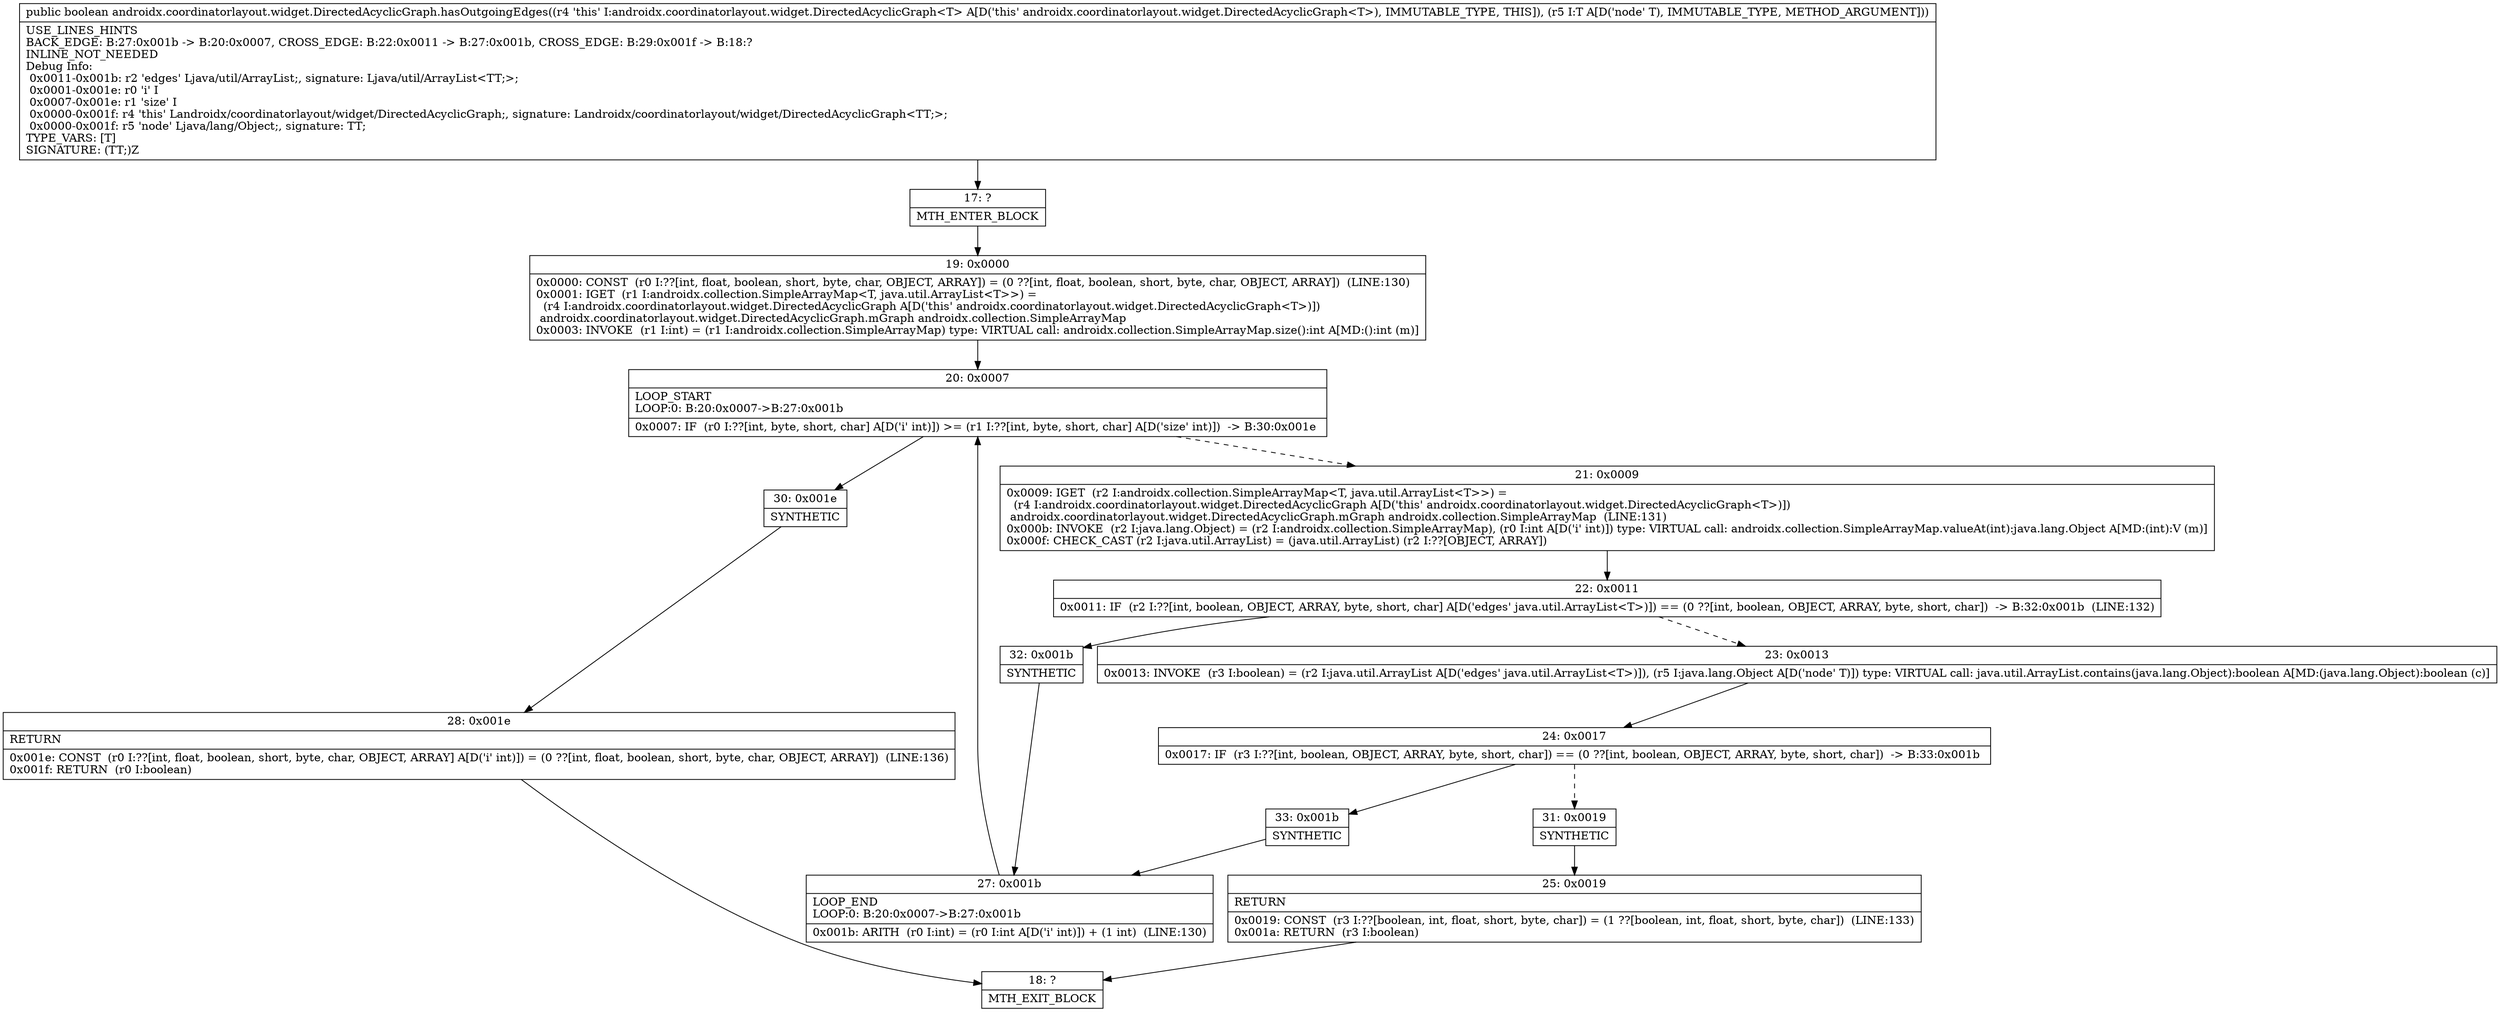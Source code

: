 digraph "CFG forandroidx.coordinatorlayout.widget.DirectedAcyclicGraph.hasOutgoingEdges(Ljava\/lang\/Object;)Z" {
Node_17 [shape=record,label="{17\:\ ?|MTH_ENTER_BLOCK\l}"];
Node_19 [shape=record,label="{19\:\ 0x0000|0x0000: CONST  (r0 I:??[int, float, boolean, short, byte, char, OBJECT, ARRAY]) = (0 ??[int, float, boolean, short, byte, char, OBJECT, ARRAY])  (LINE:130)\l0x0001: IGET  (r1 I:androidx.collection.SimpleArrayMap\<T, java.util.ArrayList\<T\>\>) = \l  (r4 I:androidx.coordinatorlayout.widget.DirectedAcyclicGraph A[D('this' androidx.coordinatorlayout.widget.DirectedAcyclicGraph\<T\>)])\l androidx.coordinatorlayout.widget.DirectedAcyclicGraph.mGraph androidx.collection.SimpleArrayMap \l0x0003: INVOKE  (r1 I:int) = (r1 I:androidx.collection.SimpleArrayMap) type: VIRTUAL call: androidx.collection.SimpleArrayMap.size():int A[MD:():int (m)]\l}"];
Node_20 [shape=record,label="{20\:\ 0x0007|LOOP_START\lLOOP:0: B:20:0x0007\-\>B:27:0x001b\l|0x0007: IF  (r0 I:??[int, byte, short, char] A[D('i' int)]) \>= (r1 I:??[int, byte, short, char] A[D('size' int)])  \-\> B:30:0x001e \l}"];
Node_21 [shape=record,label="{21\:\ 0x0009|0x0009: IGET  (r2 I:androidx.collection.SimpleArrayMap\<T, java.util.ArrayList\<T\>\>) = \l  (r4 I:androidx.coordinatorlayout.widget.DirectedAcyclicGraph A[D('this' androidx.coordinatorlayout.widget.DirectedAcyclicGraph\<T\>)])\l androidx.coordinatorlayout.widget.DirectedAcyclicGraph.mGraph androidx.collection.SimpleArrayMap  (LINE:131)\l0x000b: INVOKE  (r2 I:java.lang.Object) = (r2 I:androidx.collection.SimpleArrayMap), (r0 I:int A[D('i' int)]) type: VIRTUAL call: androidx.collection.SimpleArrayMap.valueAt(int):java.lang.Object A[MD:(int):V (m)]\l0x000f: CHECK_CAST (r2 I:java.util.ArrayList) = (java.util.ArrayList) (r2 I:??[OBJECT, ARRAY]) \l}"];
Node_22 [shape=record,label="{22\:\ 0x0011|0x0011: IF  (r2 I:??[int, boolean, OBJECT, ARRAY, byte, short, char] A[D('edges' java.util.ArrayList\<T\>)]) == (0 ??[int, boolean, OBJECT, ARRAY, byte, short, char])  \-\> B:32:0x001b  (LINE:132)\l}"];
Node_23 [shape=record,label="{23\:\ 0x0013|0x0013: INVOKE  (r3 I:boolean) = (r2 I:java.util.ArrayList A[D('edges' java.util.ArrayList\<T\>)]), (r5 I:java.lang.Object A[D('node' T)]) type: VIRTUAL call: java.util.ArrayList.contains(java.lang.Object):boolean A[MD:(java.lang.Object):boolean (c)]\l}"];
Node_24 [shape=record,label="{24\:\ 0x0017|0x0017: IF  (r3 I:??[int, boolean, OBJECT, ARRAY, byte, short, char]) == (0 ??[int, boolean, OBJECT, ARRAY, byte, short, char])  \-\> B:33:0x001b \l}"];
Node_31 [shape=record,label="{31\:\ 0x0019|SYNTHETIC\l}"];
Node_25 [shape=record,label="{25\:\ 0x0019|RETURN\l|0x0019: CONST  (r3 I:??[boolean, int, float, short, byte, char]) = (1 ??[boolean, int, float, short, byte, char])  (LINE:133)\l0x001a: RETURN  (r3 I:boolean) \l}"];
Node_18 [shape=record,label="{18\:\ ?|MTH_EXIT_BLOCK\l}"];
Node_33 [shape=record,label="{33\:\ 0x001b|SYNTHETIC\l}"];
Node_27 [shape=record,label="{27\:\ 0x001b|LOOP_END\lLOOP:0: B:20:0x0007\-\>B:27:0x001b\l|0x001b: ARITH  (r0 I:int) = (r0 I:int A[D('i' int)]) + (1 int)  (LINE:130)\l}"];
Node_32 [shape=record,label="{32\:\ 0x001b|SYNTHETIC\l}"];
Node_30 [shape=record,label="{30\:\ 0x001e|SYNTHETIC\l}"];
Node_28 [shape=record,label="{28\:\ 0x001e|RETURN\l|0x001e: CONST  (r0 I:??[int, float, boolean, short, byte, char, OBJECT, ARRAY] A[D('i' int)]) = (0 ??[int, float, boolean, short, byte, char, OBJECT, ARRAY])  (LINE:136)\l0x001f: RETURN  (r0 I:boolean) \l}"];
MethodNode[shape=record,label="{public boolean androidx.coordinatorlayout.widget.DirectedAcyclicGraph.hasOutgoingEdges((r4 'this' I:androidx.coordinatorlayout.widget.DirectedAcyclicGraph\<T\> A[D('this' androidx.coordinatorlayout.widget.DirectedAcyclicGraph\<T\>), IMMUTABLE_TYPE, THIS]), (r5 I:T A[D('node' T), IMMUTABLE_TYPE, METHOD_ARGUMENT]))  | USE_LINES_HINTS\lBACK_EDGE: B:27:0x001b \-\> B:20:0x0007, CROSS_EDGE: B:22:0x0011 \-\> B:27:0x001b, CROSS_EDGE: B:29:0x001f \-\> B:18:?\lINLINE_NOT_NEEDED\lDebug Info:\l  0x0011\-0x001b: r2 'edges' Ljava\/util\/ArrayList;, signature: Ljava\/util\/ArrayList\<TT;\>;\l  0x0001\-0x001e: r0 'i' I\l  0x0007\-0x001e: r1 'size' I\l  0x0000\-0x001f: r4 'this' Landroidx\/coordinatorlayout\/widget\/DirectedAcyclicGraph;, signature: Landroidx\/coordinatorlayout\/widget\/DirectedAcyclicGraph\<TT;\>;\l  0x0000\-0x001f: r5 'node' Ljava\/lang\/Object;, signature: TT;\lTYPE_VARS: [T]\lSIGNATURE: (TT;)Z\l}"];
MethodNode -> Node_17;Node_17 -> Node_19;
Node_19 -> Node_20;
Node_20 -> Node_21[style=dashed];
Node_20 -> Node_30;
Node_21 -> Node_22;
Node_22 -> Node_23[style=dashed];
Node_22 -> Node_32;
Node_23 -> Node_24;
Node_24 -> Node_31[style=dashed];
Node_24 -> Node_33;
Node_31 -> Node_25;
Node_25 -> Node_18;
Node_33 -> Node_27;
Node_27 -> Node_20;
Node_32 -> Node_27;
Node_30 -> Node_28;
Node_28 -> Node_18;
}

